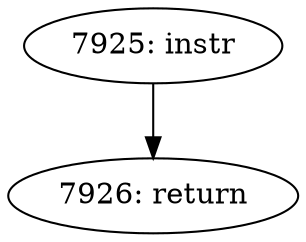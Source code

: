 digraph CFG_tcp_data_snd_check {
7925 [label="7925: instr"]
	7925 -> 7926
7926 [label="7926: return"]
	
}

